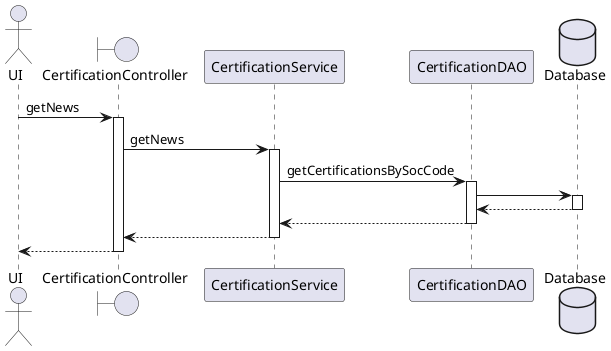 @startuml

autoactivate on

actor UI
boundary CertificationController
participant CertificationService
participant CertificationDAO
database Database

UI -> CertificationController : getNews
CertificationController -> CertificationService : getNews
CertificationService -> CertificationDAO : getCertificationsBySocCode
CertificationDAO -> Database
return
return
return
return

@enduml